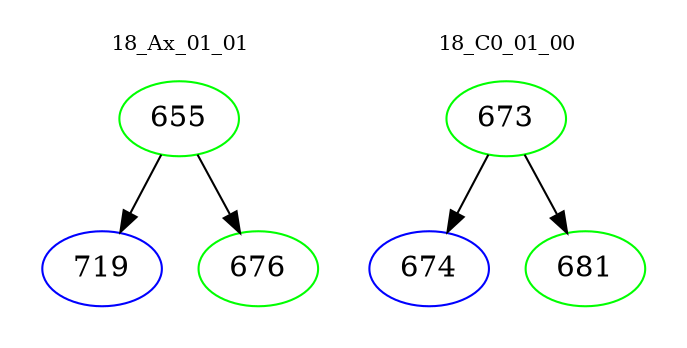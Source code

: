 digraph{
subgraph cluster_0 {
color = white
label = "18_Ax_01_01";
fontsize=10;
T0_655 [label="655", color="green"]
T0_655 -> T0_719 [color="black"]
T0_719 [label="719", color="blue"]
T0_655 -> T0_676 [color="black"]
T0_676 [label="676", color="green"]
}
subgraph cluster_1 {
color = white
label = "18_C0_01_00";
fontsize=10;
T1_673 [label="673", color="green"]
T1_673 -> T1_674 [color="black"]
T1_674 [label="674", color="blue"]
T1_673 -> T1_681 [color="black"]
T1_681 [label="681", color="green"]
}
}

